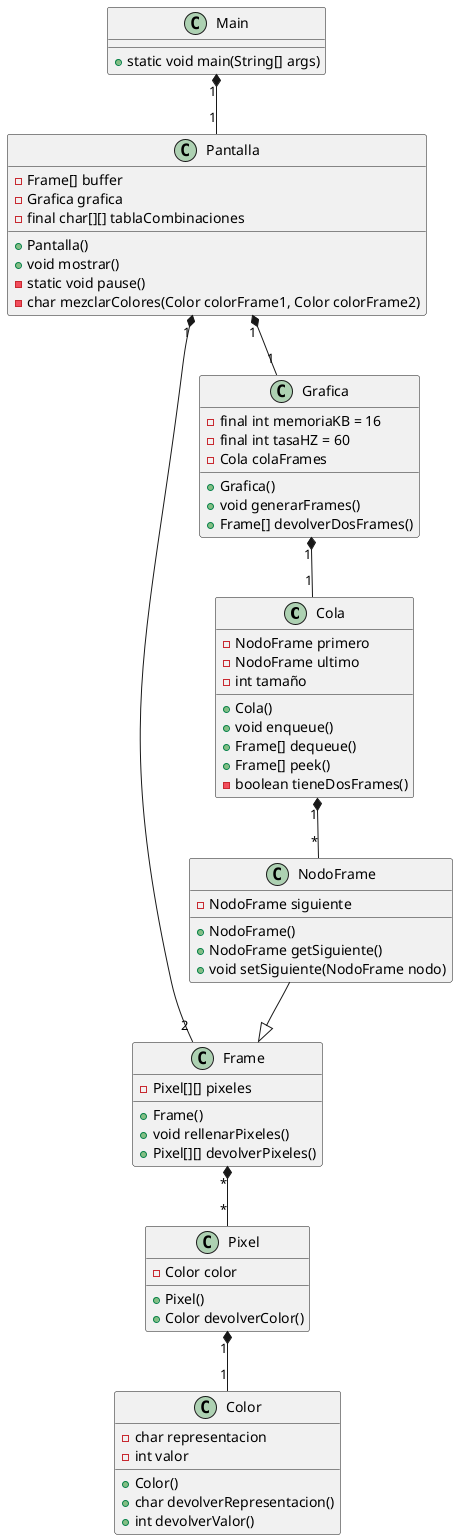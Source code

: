 @startuml
class Cola {
    - NodoFrame primero
    - NodoFrame ultimo
    - int tamaño
    + Cola()
    + void enqueue()
    + Frame[] dequeue()
    + Frame[] peek()
    - boolean tieneDosFrames()
}

class NodoFrame {
    - NodoFrame siguiente
    + NodoFrame()
    + NodoFrame getSiguiente()
    + void setSiguiente(NodoFrame nodo)
}

class Frame {
    - Pixel[][] pixeles
    + Frame()
    + void rellenarPixeles()
    + Pixel[][] devolverPixeles()
}

class Color {
    - char representacion
    - int valor
    + Color()
    + char devolverRepresentacion()
    + int devolverValor()
}

class Pixel {
    - Color color
    + Pixel()
    + Color devolverColor()
}

class Grafica {
    - final int memoriaKB = 16
    - final int tasaHZ = 60
    - Cola colaFrames
    + Grafica()
    + void generarFrames()
    + Frame[] devolverDosFrames()
}

class Pantalla {
    - Frame[] buffer
    - Grafica grafica
    - final char[][] tablaCombinaciones
    + Pantalla()
    + void mostrar()
    - static void pause()
    - char mezclarColores(Color colorFrame1, Color colorFrame2)
}

class Main {
    + static void main(String[] args)
}

Cola "1" *-- "*" NodoFrame
NodoFrame --|> Frame
Frame "*" *-- "*" Pixel
Pixel "1" *-- "1" Color
Grafica "1" *-- "1" Cola
Pantalla "1" *-- "1" Grafica
Pantalla "1" *-- "2" Frame
Main "1" *-- "1" Pantalla
@enduml